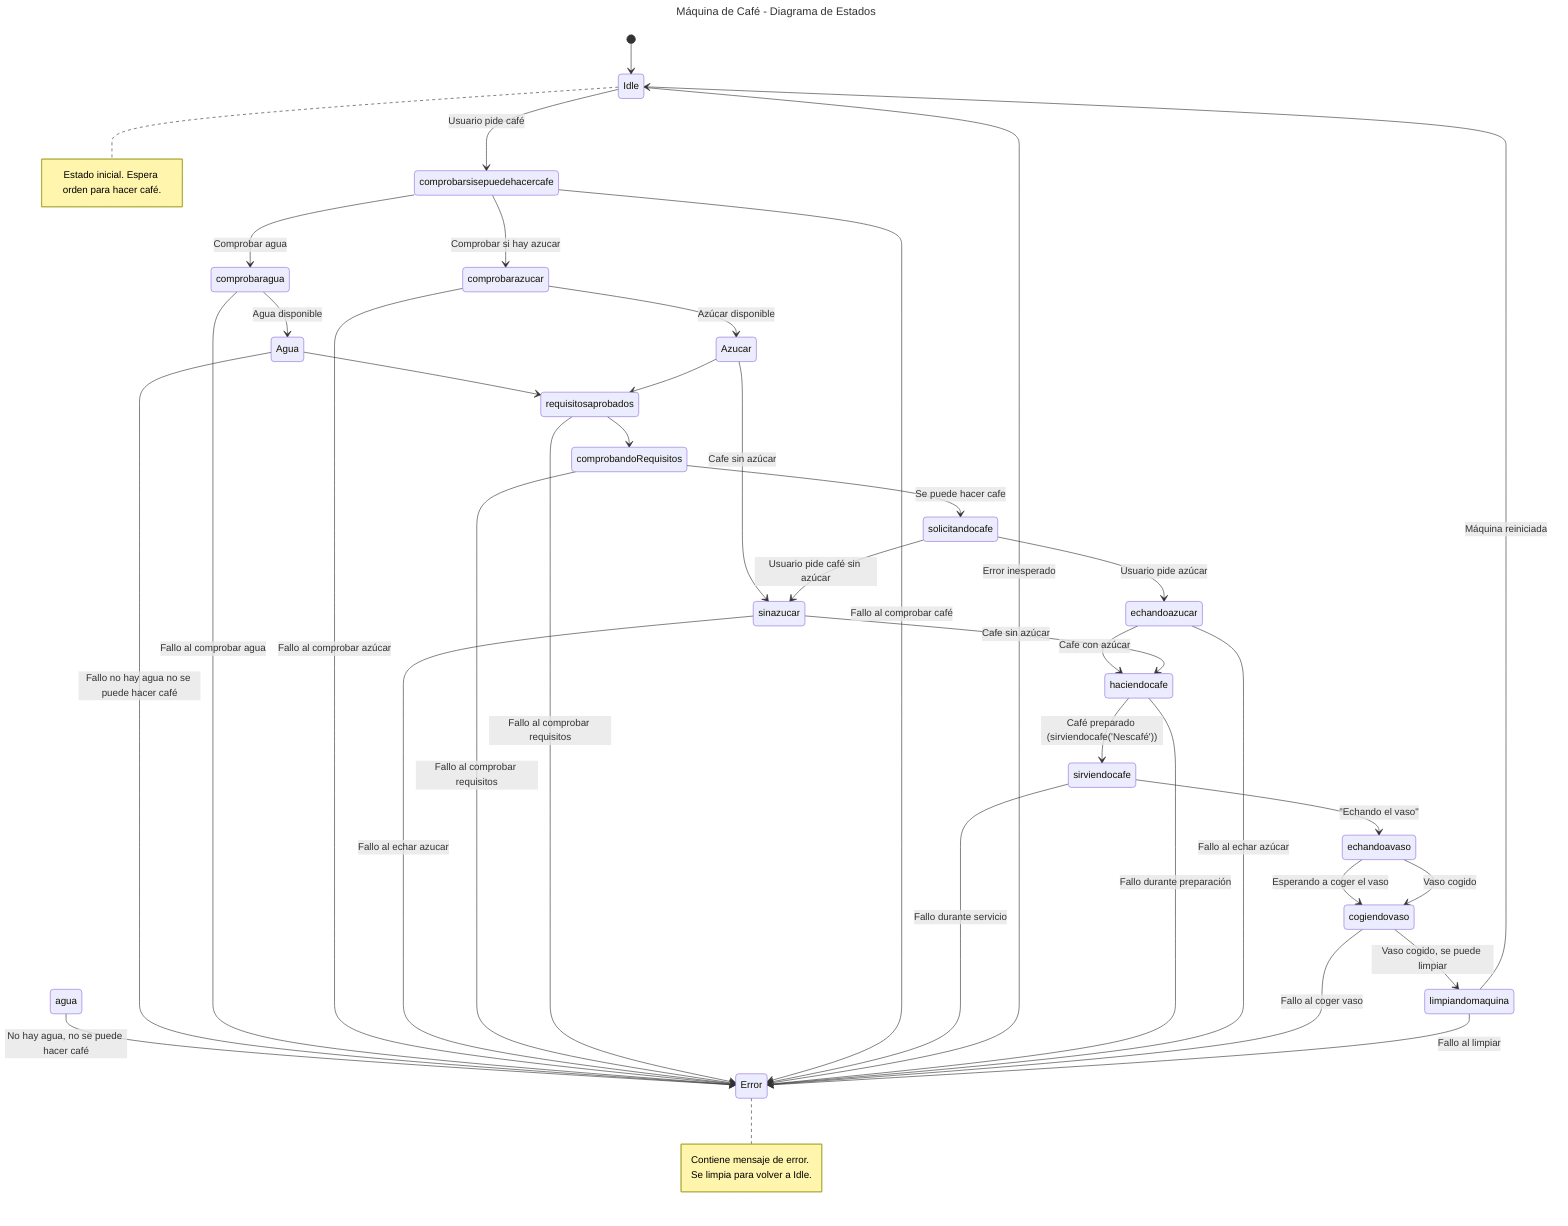 ---
title: Máquina de Café - Diagrama de Estados
---
stateDiagram-v2
[*] --> Idle
Idle --> comprobarsisepuedehacercafe: Usuario pide café

comprobarsisepuedehacercafe --> comprobaragua: Comprobar agua
agua --> Error : No hay agua, no se puede hacer café
comprobaragua --> Agua: Agua disponible
Agua --> requisitosaprobados
Agua --> Error : Fallo no hay agua no se puede hacer café
comprobaragua --> Error: Fallo al comprobar agua

comprobarsisepuedehacercafe --> comprobarazucar : Comprobar si hay azucar
comprobarazucar --> Azucar: Azúcar disponible
comprobarazucar --> Error : Fallo al comprobar azúcar
Azucar --> requisitosaprobados

requisitosaprobados --> comprobandoRequisitos

Azucar --> sinazucar: Cafe sin azúcar
sinazucar --> Error : Fallo al echar azucar

comprobandoRequisitos --> solicitandocafe: Se puede hacer cafe
comprobandoRequisitos --> Error: Fallo al comprobar requisitos
requisitosaprobados --> Error: Fallo al comprobar requisitos

comprobarsisepuedehacercafe --> Error: Fallo al comprobar café
solicitandocafe --> echandoazucar: Usuario pide azúcar
solicitandocafe --> sinazucar: Usuario pide café sin azúcar
echandoazucar --> haciendocafe: Cafe con azúcar
sinazucar --> haciendocafe: Cafe sin azúcar

haciendocafe --> sirviendocafe: Café preparado (sirviendocafe('Nescafé'))
sirviendocafe --> Error: Fallo durante servicio
Idle --> Error: Error inesperado
haciendocafe --> Error: Fallo durante preparación
echandoazucar --> Error: Fallo al echar azúcar
sirviendocafe --> echandoavaso: "Echando el vaso"
echandoavaso --> cogiendovaso: Esperando a coger el vaso
cogiendovaso --> Error: Fallo al coger vaso
echandoavaso --> cogiendovaso: Vaso cogido
cogiendovaso --> limpiandomaquina:  Vaso cogido, se puede limpiar
limpiandomaquina --> Idle: Máquina reiniciada
limpiandomaquina --> Error: Fallo al limpiar
note right of Idle: Estado inicial. Espera orden para hacer café.
note right of Error: Contiene mensaje de error. Se limpia para volver a Idle.